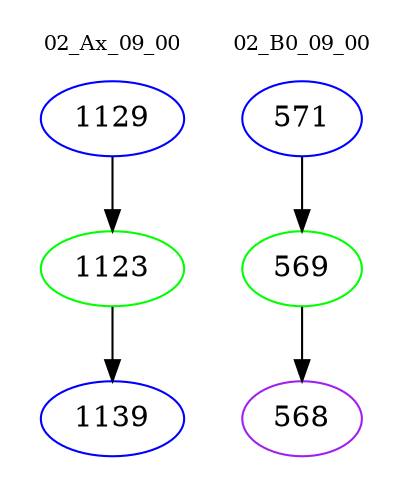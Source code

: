digraph{
subgraph cluster_0 {
color = white
label = "02_Ax_09_00";
fontsize=10;
T0_1129 [label="1129", color="blue"]
T0_1129 -> T0_1123 [color="black"]
T0_1123 [label="1123", color="green"]
T0_1123 -> T0_1139 [color="black"]
T0_1139 [label="1139", color="blue"]
}
subgraph cluster_1 {
color = white
label = "02_B0_09_00";
fontsize=10;
T1_571 [label="571", color="blue"]
T1_571 -> T1_569 [color="black"]
T1_569 [label="569", color="green"]
T1_569 -> T1_568 [color="black"]
T1_568 [label="568", color="purple"]
}
}

